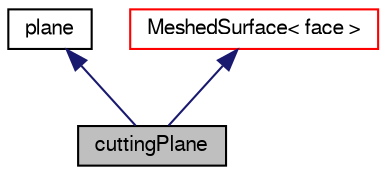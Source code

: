 digraph "cuttingPlane"
{
  bgcolor="transparent";
  edge [fontname="FreeSans",fontsize="10",labelfontname="FreeSans",labelfontsize="10"];
  node [fontname="FreeSans",fontsize="10",shape=record];
  Node15 [label="cuttingPlane",height=0.2,width=0.4,color="black", fillcolor="grey75", style="filled", fontcolor="black"];
  Node16 -> Node15 [dir="back",color="midnightblue",fontsize="10",style="solid",fontname="FreeSans"];
  Node16 [label="plane",height=0.2,width=0.4,color="black",URL="$a27570.html",tooltip="Geometric class that creates a 2D plane and can return the intersection point between a line and the ..."];
  Node17 -> Node15 [dir="back",color="midnightblue",fontsize="10",style="solid",fontname="FreeSans"];
  Node17 [label="MeshedSurface\< face \>",height=0.2,width=0.4,color="red",URL="$a29566.html"];
}
